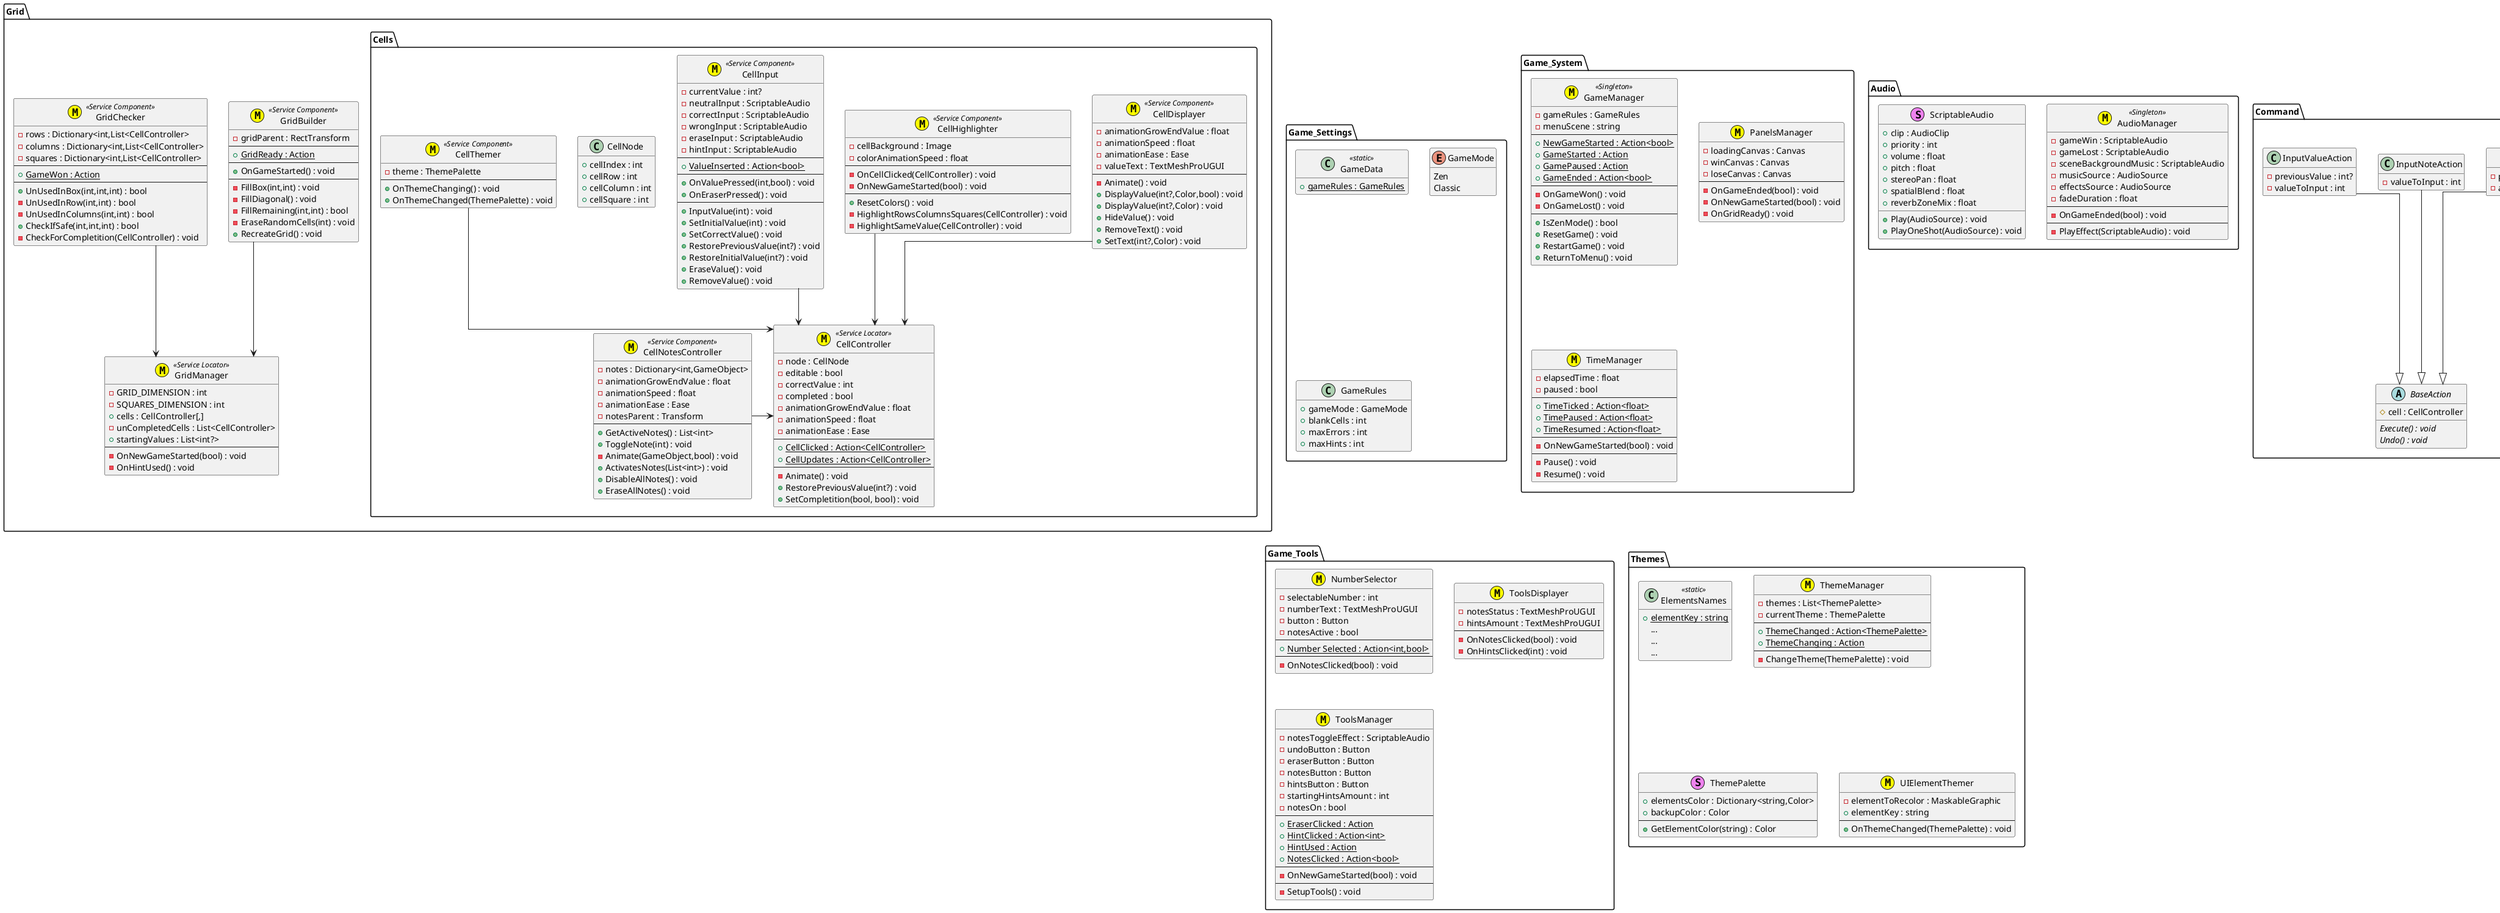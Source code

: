 @startuml

hide empty members
skinparam linetype ortho

Package Audio
{
    class AudioManager <<M,yellow,Singleton>>
    {
        - gameWin : ScriptableAudio
        - gameLost : ScriptableAudio
        - sceneBackgroundMusic : ScriptableAudio
        - musicSource : AudioSource
        - effectsSource : AudioSource
        - fadeDuration : float
        --
        - OnGameEnded(bool) : void
        --
        - PlayEffect(ScriptableAudio) : void
    }
    
    class ScriptableAudio <<S,violet>>
    {
        + clip : AudioClip
        + priority : int
        + volume : float
        + pitch : float
        + stereoPan : float
        + spatialBlend : float
        + reverbZoneMix : float
        
        + Play(AudioSource) : void
        + PlayOneShot(AudioSource) : void
    }
}


Package Command
{
    class ActionRecorder <<M,yellow,Singleton>>
    {
        - actions : Stack<BaseAction>
        --
        - OnNewGameStarted(bool) : void
        --
        + Record(BaseAction) : void
        + Undo() : void
    }
    
    abstract class BaseAction
    {
     # cell : CellController
     
     {abstract} Execute() : void
     {abstract} Undo() : void
    }
    
    class EraseAction
    {
        - previousValue : int?
        - activeNotes : List<int>
    }
    
    class InputNoteAction
    {
        - valueToInput : int
    }
    
    class InputValueAction
    {
        - previousValue : int?
        - valueToInput : int
    }
    
    EraseAction --|> BaseAction
    InputNoteAction --|> BaseAction
    InputValueAction --|> BaseAction
}

Package Game_Settings
{
    class GameData<<static>>
    {
        +{static} gameRules : GameRules
    } 
    
    enum GameMode
    {
        Zen
        Classic
    }
    
    class GameRules
    {
        + gameMode : GameMode
        + blankCells : int
        + maxErrors : int
        + maxHints : int
    }
}

Package Game_Stats
{

    class ErrorsTracker<<M,yellow,Service Component>>
    {
        - currentErrors : int
        --
        +{static} GameLost : Action
        +{static} ErrorsChanged : Action<int> 
        --
        - OnNewGameStarted(bool) : void
        - OnValueInserted(bool) : void   
    }
    
    class GameStatsManager<<M,yellow,Service Locator>>
    {
    }
    
    class ScoreTracker<<M,yellow,Service Component>>
    {
        - pointsForCompletedCell : int
        - currentScore : int
        --
        +{static} scoreChanged : Action<int>
        --
        - OnNewGameStarted(bool) : void
        - OnValueInserted(bool) : void
    }
    
    class StatField<<M,yellow>>
    {
        - statText : TextMeshProUGUI
        - animationGrowEndValue : float
        - animationSpeed : float
        - animationEase : Ease
        
        + SetValue(string,bool) : void
        - Animate() : void  
    }
    
    class StatsDisplayer<<M,yellow>>
    {
        - modeField : StatField
        - errorsField : StatField
        - scoreField : StatField
        - timeField : StatField
        --
        - OnNewGameStarted(bool) : void
        - OnScoreChanged(int) : void
        - OnErrorsChanged(int) : void
        - OnTimeTicked(float) : void
        --
        - SetInitialValues() : void
    }
    
    ErrorsTracker --> GameStatsManager
    ScoreTracker --> GameStatsManager
    
}

Package Game_System
{
    class GameManager<<M,yellow,Singleton>>
    {
        - gameRules : GameRules
        - menuScene : string
        --
        +{static} NewGameStarted : Action<bool>
        +{static} GameStarted : Action
        +{static} GamePaused : Action
        +{static} GameEnded : Action<bool>
        --
        - OnGameWon() : void
        - OnGameLost() : void
        --
        + IsZenMode() : bool
        + ResetGame() : void
        + RestartGame() : void
        + ReturnToMenu() : void
    }
    
    class PanelsManager<<M,yellow>>
    {
        - loadingCanvas : Canvas
        - winCanvas : Canvas
        - loseCanvas : Canvas
        --
        - OnGameEnded(bool) : void
        - OnNewGameStarted(bool) : void
        - OnGridReady() : void
    }
    
    class TimeManager<<M,yellow>>
    {
        - elapsedTime : float
        - paused : bool
        --
        +{static} TimeTicked : Action<float>
        +{static} TimePaused : Action<float>
        +{static} TimeResumed : Action<float>
        --
        - OnNewGameStarted(bool) : void
        --
        - Pause() : void
        - Resume() : void
    }
}

Package Game_Tools
{
    class NumberSelector<<M,yellow>>
    {
        - selectableNumber : int
        - numberText : TextMeshProUGUI
        - button : Button
        - notesActive : bool
        --
        +{static} Number Selected : Action<int,bool>
        --
        - OnNotesClicked(bool) : void
    }
    
    class ToolsDisplayer<<M,yellow>>
    {
        - notesStatus : TextMeshProUGUI
        - hintsAmount : TextMeshProUGUI
        --
        - OnNotesClicked(bool) : void
        - OnHintsClicked(int) : void
    }
    
    class ToolsManager<<M,yellow>>
    {
        - notesToggleEffect : ScriptableAudio
        - undoButton : Button
        - eraserButton : Button
        - notesButton : Button
        - hintsButton : Button
        - startingHintsAmount : int
        - notesOn : bool
        --
        +{static} EraserClicked : Action
        +{static} HintClicked : Action<int>
        +{static} HintUsed : Action
        +{static} NotesClicked : Action<bool>
        --
        - OnNewGameStarted(bool) : void
        --
        - SetupTools() : void 
    }
}

Package Grid
{
    class GridBuilder<<M,yellow,Service Component>>
    {
        - gridParent : RectTransform
        --
        +{static} GridReady : Action
        --
        + OnGameStarted() : void
        --
        - FillBox(int,int) : void
        - FillDiagonal() : void
        - FillRemaining(int,int) : bool
        - EraseRandomCells(int) : void
        + RecreateGrid() : void
    }
    
    class GridChecker<<M,yellow, Service Component>>
    {
        - rows : Dictionary<int,List<CellController>
        - columns : Dictionary<int,List<CellController>
        - squares : Dictionary<int,List<CellController>
        --
        +{static} GameWon : Action
        --
        + UnUsedInBox(int,int,int) : bool
        - UnUsedInRow(int,int) : bool
        - UnUsedInColumns(int,int) : bool
        + CheckIfSafe(int,int,int) : bool
        - CheckForCompletition(CellController) : void
    }
    
    class GridManager<<M,yellow,Service Locator>>
    {
        - GRID_DIMENSION : int
        - SQUARES_DIMENSION : int
        + cells : CellController[,]
        - unCompletedCells : List<CellController>
        + startingValues : List<int?>
        --
        - OnNewGameStarted(bool) : void
        - OnHintUsed() : void
    }
    
    GridBuilder --> GridManager
    GridChecker --> GridManager
}

Package Grid.Cells
{

    class CellController<<M,yellow,Service Locator>>
    {
        - node : CellNode
        - editable : bool
        - correctValue : int
        - completed : bool
        - animationGrowEndValue : float
        - animationSpeed : float
        - animationEase : Ease
        --
        +{static} CellClicked : Action<CellController>
        +{static} CellUpdates : Action<CellController>
        --
        - Animate() : void
        + RestorePreviousValue(int?) : void
        + SetCompletition(bool, bool) : void
    }
    
    class CellDisplayer<<M,yellow,Service Component>>
    {
        - animationGrowEndValue : float
        - animationSpeed : float
        - animationEase : Ease
        - valueText : TextMeshProUGUI
        --
        - Animate() : void
        + DisplayValue(int?,Color,bool) : void
        + DisplayValue(int?,Color) : void
        + HideValue() : void
        + RemoveText() : void
        + SetText(int?,Color) : void
    }
    
    class CellHighlighter<<M,yellow,Service Component>>
    {
        - cellBackground : Image
        - colorAnimationSpeed : float
        --
        - OnCellClicked(CellController) : void
        - OnNewGameStarted(bool) : void
        --
        + ResetColors() : void
        - HighlightRowsColumnsSquares(CellController) : void
        - HighlightSameValue(CellController) : void
    }
    
    class CellInput<<M,yellow,Service Component>>
    {
        - currentValue : int?
        - neutralInput : ScriptableAudio
        - correctInput : ScriptableAudio
        - wrongInput : ScriptableAudio
        - eraseInput : ScriptableAudio
        - hintInput : ScriptableAudio
        --
        +{static} ValueInserted : Action<bool>
        --
        + OnValuePressed(int,bool) : void
        + OnEraserPressed() : void
        --
        + InputValue(int) : void
        + SetInitialValue(int) : void
        + SetCorrectValue() : void
        + RestorePreviousValue(int?) : void
        + RestoreInitialValue(int?) : void
        + EraseValue() : void
        + RemoveValue() : void
    }
    
    class CellNode
    {
        + cellIndex : int
        + cellRow : int
        + cellColumn : int
        + cellSquare : int
    }
    
    class CellNotesController<<M,yellow,Service Component>>
    {
        - notes : Dictionary<int,GameObject>
        - animationGrowEndValue : float
        - animationSpeed : float
        - animationEase : Ease
        - notesParent : Transform
        --
        + GetActiveNotes() : List<int>
        + ToggleNote(int) : void
        - Animate(GameObject,bool) : void
        + ActivatesNotes(List<int>) : void
        + DisableAllNotes() : void
        + EraseAllNotes() : void
    }
    
    class CellThemer<<M,yellow,Service Component>>
    {
        - theme : ThemePalette
        --
        + OnThemeChanging() : void
        + OnThemeChanged(ThemePalette) : void
    }
    
    CellThemer --> CellController
    CellInput --> CellController
    CellHighlighter --> CellController
    CellDisplayer --> CellController
    CellNotesController -> CellController
    
}

Package MainMenu
{
    class GameRulesSetter<<M,yellow>>
    {
        - defaultRules : GameRules
        - blankCellsSlider : Slider
        - blankCellsInput : TMP_InputField
        - hintsSlider : Slider
        - hintsInput : TMP_InputField
        - gameModeButton : Button
        - buttonText : TextMeshProUGUI
        - errorsSettingsGroup : RectTransform
        - errorsSlider : Slider
        - errorsInput : TMP_InputField
        - startGameButton : Button
        --
        - SetupValues() : void
        - SetupElements() : void
    }
    
    class MenuFlowManager<<M,yellow>>
    {
        - currentOpenTab : RectTransform
        - gameSceneName : string
        --
        + ChangeTab(RectTransform) : void
        + StartGame() : void
        + QuitGame() : void
    }
}

Package Themes
{
    class ElementsNames<<static>>
    {
        +{static} elementKey : string
        ...
        ...
        ...
    }
    
    class ThemeManager<<M,yellow>>
    {
        - themes : List<ThemePalette>
        - currentTheme : ThemePalette
        --
        +{static} ThemeChanged : Action<ThemePalette>
        +{static} ThemeChanging : Action
        --
        - ChangeTheme(ThemePalette) : void
    }
    
    class ThemePalette<<S,violet>>
    {
        + elementsColor : Dictionary<string,Color>
        + backupColor : Color
        --
        + GetElementColor(string) : Color
    }
    
    class UIElementThemer<<M,yellow>>
    {
        - elementToRecolor : MaskableGraphic
        + elementKey : string
        --
        + OnThemeChanged(ThemePalette) : void
    }
}



@enduml